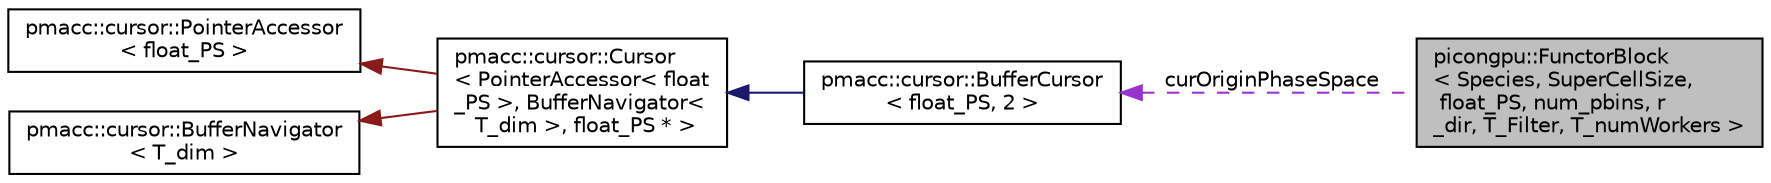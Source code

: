 digraph "picongpu::FunctorBlock&lt; Species, SuperCellSize, float_PS, num_pbins, r_dir, T_Filter, T_numWorkers &gt;"
{
 // LATEX_PDF_SIZE
  edge [fontname="Helvetica",fontsize="10",labelfontname="Helvetica",labelfontsize="10"];
  node [fontname="Helvetica",fontsize="10",shape=record];
  rankdir="LR";
  Node1 [label="picongpu::FunctorBlock\l\< Species, SuperCellSize,\l float_PS, num_pbins, r\l_dir, T_Filter, T_numWorkers \>",height=0.2,width=0.4,color="black", fillcolor="grey75", style="filled", fontcolor="black",tooltip="Functor to Run For Each SuperCell."];
  Node2 -> Node1 [dir="back",color="darkorchid3",fontsize="10",style="dashed",label=" curOriginPhaseSpace" ,fontname="Helvetica"];
  Node2 [label="pmacc::cursor::BufferCursor\l\< float_PS, 2 \>",height=0.2,width=0.4,color="black", fillcolor="white", style="filled",URL="$structpmacc_1_1cursor_1_1_buffer_cursor.html",tooltip=" "];
  Node3 -> Node2 [dir="back",color="midnightblue",fontsize="10",style="solid",fontname="Helvetica"];
  Node3 [label="pmacc::cursor::Cursor\l\< PointerAccessor\< float\l_PS \>, BufferNavigator\<\l T_dim \>, float_PS * \>",height=0.2,width=0.4,color="black", fillcolor="white", style="filled",URL="$classpmacc_1_1cursor_1_1_cursor.html",tooltip=" "];
  Node4 -> Node3 [dir="back",color="firebrick4",fontsize="10",style="solid",fontname="Helvetica"];
  Node4 [label="pmacc::cursor::PointerAccessor\l\< float_PS \>",height=0.2,width=0.4,color="black", fillcolor="white", style="filled",URL="$structpmacc_1_1cursor_1_1_pointer_accessor.html",tooltip=" "];
  Node5 -> Node3 [dir="back",color="firebrick4",fontsize="10",style="solid",fontname="Helvetica"];
  Node5 [label="pmacc::cursor::BufferNavigator\l\< T_dim \>",height=0.2,width=0.4,color="black", fillcolor="white", style="filled",URL="$classpmacc_1_1cursor_1_1_buffer_navigator.html",tooltip=" "];
}
